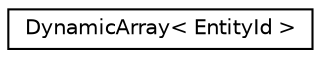 digraph "Graphical Class Hierarchy"
{
 // LATEX_PDF_SIZE
  edge [fontname="Helvetica",fontsize="10",labelfontname="Helvetica",labelfontsize="10"];
  node [fontname="Helvetica",fontsize="10",shape=record];
  rankdir="LR";
  Node0 [label="DynamicArray\< EntityId \>",height=0.2,width=0.4,color="black", fillcolor="white", style="filled",URL="$classDynamicArray.html",tooltip=" "];
}
